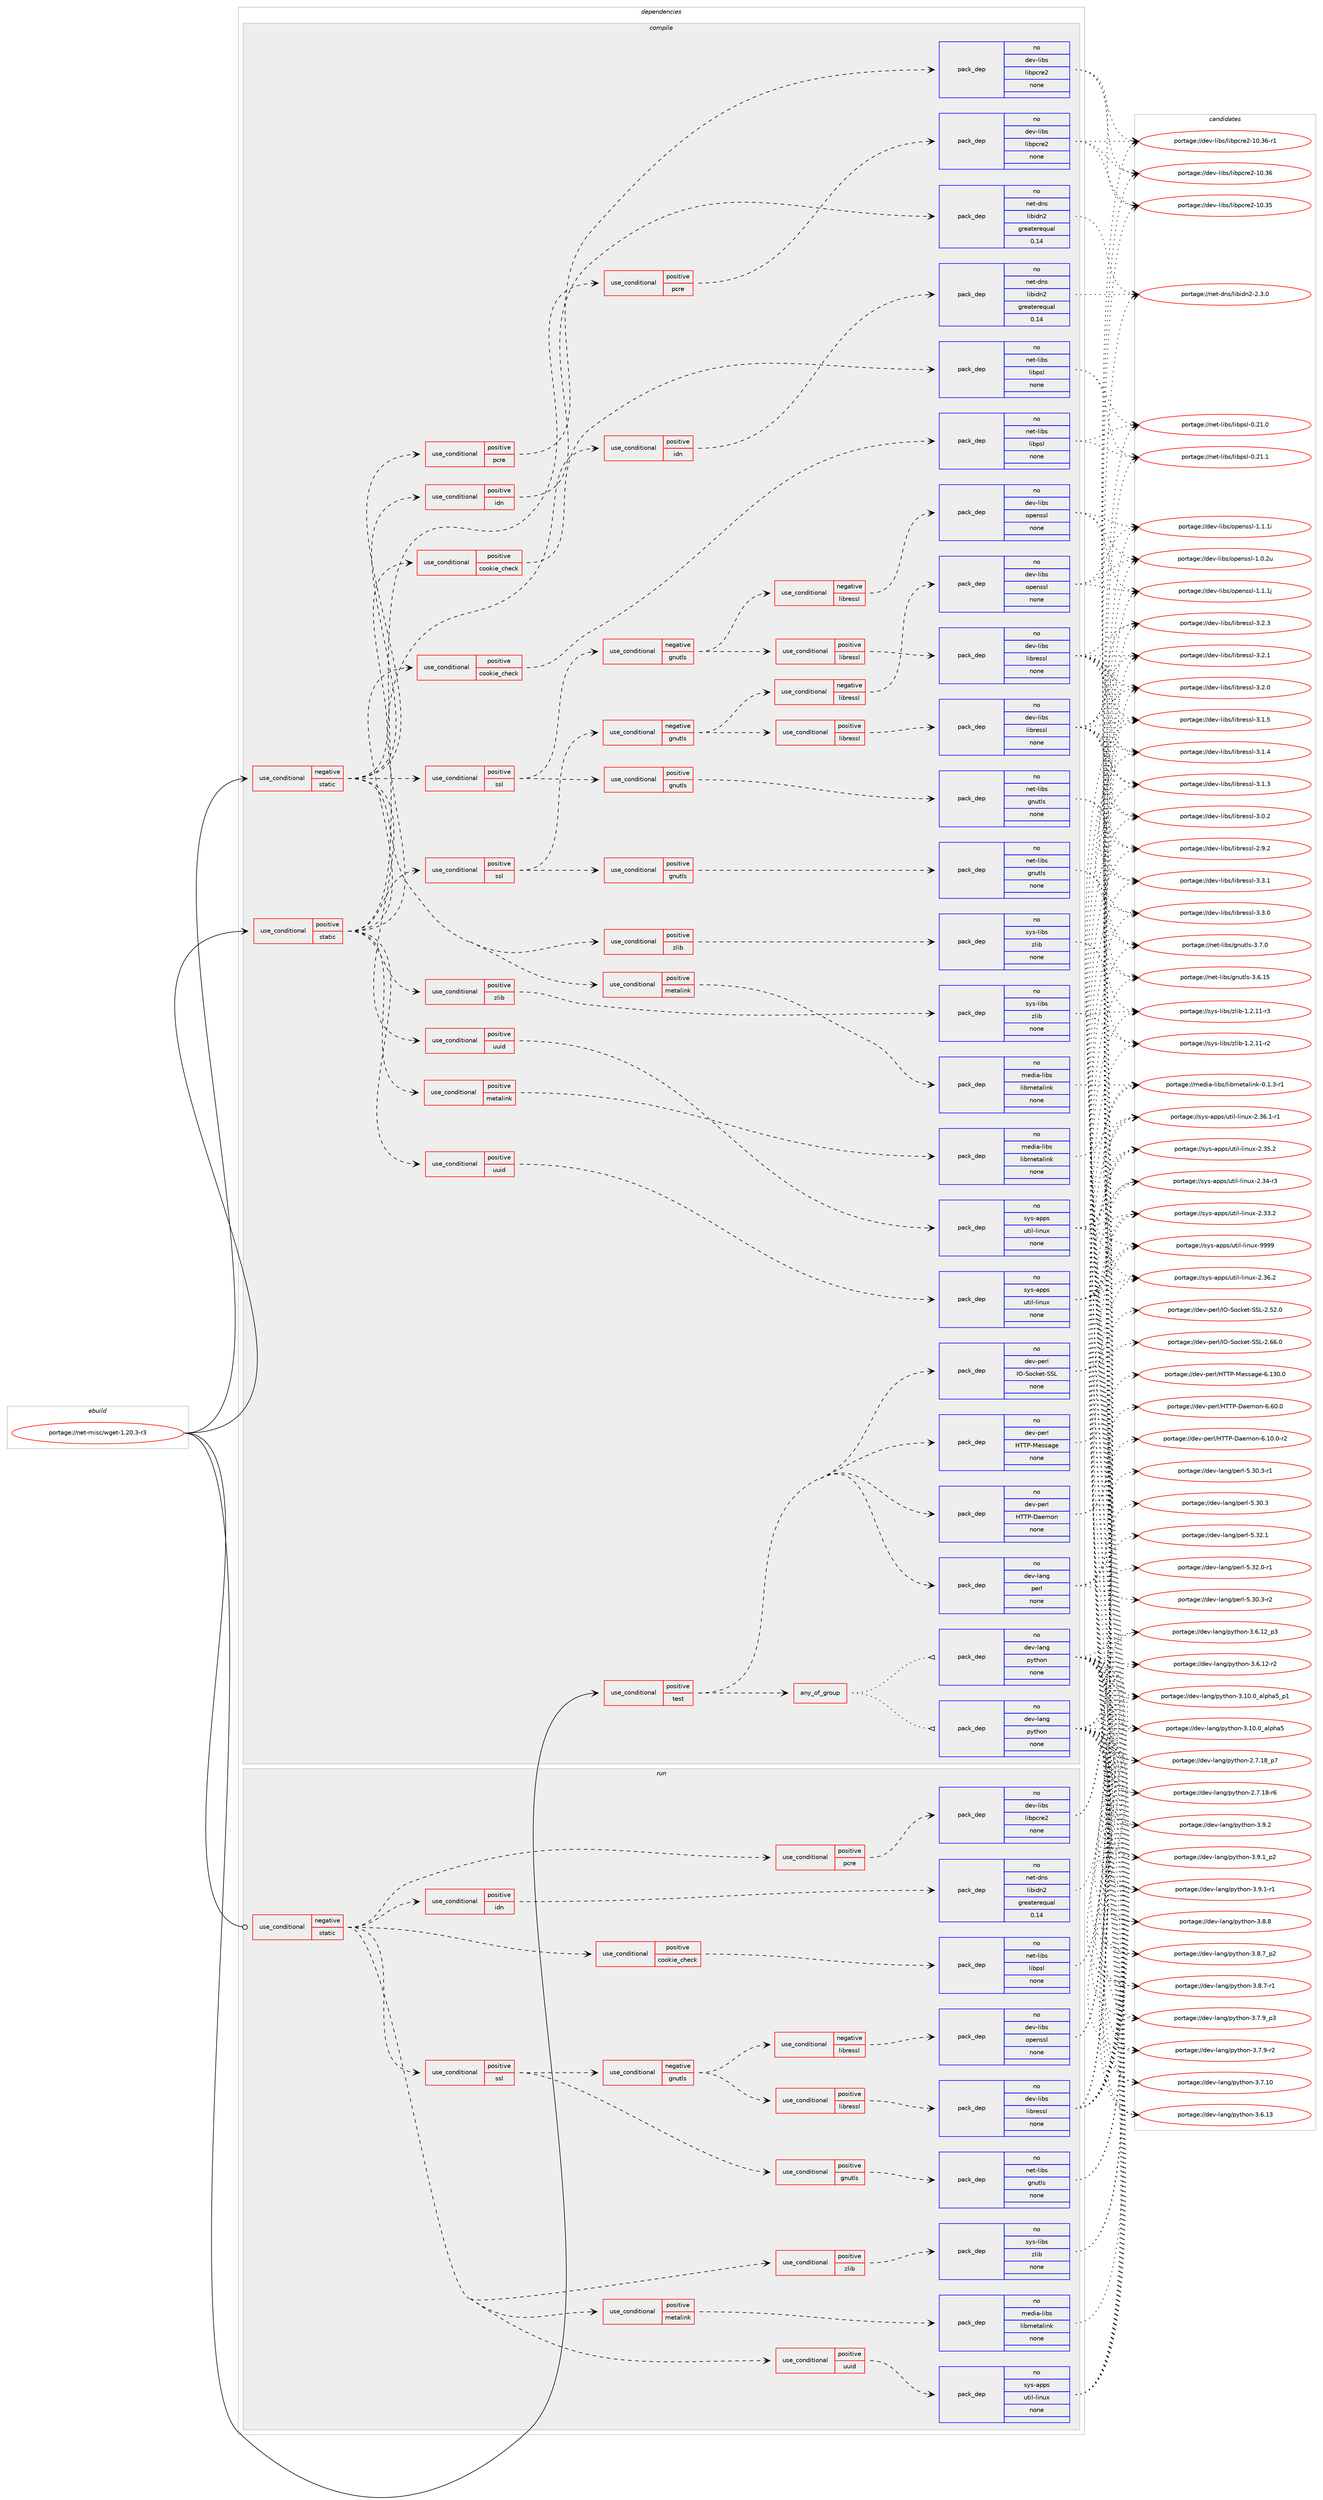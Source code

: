 digraph prolog {

# *************
# Graph options
# *************

newrank=true;
concentrate=true;
compound=true;
graph [rankdir=LR,fontname=Helvetica,fontsize=10,ranksep=1.5];#, ranksep=2.5, nodesep=0.2];
edge  [arrowhead=vee];
node  [fontname=Helvetica,fontsize=10];

# **********
# The ebuild
# **********

subgraph cluster_leftcol {
color=gray;
rank=same;
label=<<i>ebuild</i>>;
id [label="portage://net-misc/wget-1.20.3-r3", color=red, width=4, href="../net-misc/wget-1.20.3-r3.svg"];
}

# ****************
# The dependencies
# ****************

subgraph cluster_midcol {
color=gray;
label=<<i>dependencies</i>>;
subgraph cluster_compile {
fillcolor="#eeeeee";
style=filled;
label=<<i>compile</i>>;
subgraph cond3238 {
dependency11632 [label=<<TABLE BORDER="0" CELLBORDER="1" CELLSPACING="0" CELLPADDING="4"><TR><TD ROWSPAN="3" CELLPADDING="10">use_conditional</TD></TR><TR><TD>negative</TD></TR><TR><TD>static</TD></TR></TABLE>>, shape=none, color=red];
subgraph cond3239 {
dependency11633 [label=<<TABLE BORDER="0" CELLBORDER="1" CELLSPACING="0" CELLPADDING="4"><TR><TD ROWSPAN="3" CELLPADDING="10">use_conditional</TD></TR><TR><TD>positive</TD></TR><TR><TD>cookie_check</TD></TR></TABLE>>, shape=none, color=red];
subgraph pack8286 {
dependency11634 [label=<<TABLE BORDER="0" CELLBORDER="1" CELLSPACING="0" CELLPADDING="4" WIDTH="220"><TR><TD ROWSPAN="6" CELLPADDING="30">pack_dep</TD></TR><TR><TD WIDTH="110">no</TD></TR><TR><TD>net-libs</TD></TR><TR><TD>libpsl</TD></TR><TR><TD>none</TD></TR><TR><TD></TD></TR></TABLE>>, shape=none, color=blue];
}
dependency11633:e -> dependency11634:w [weight=20,style="dashed",arrowhead="vee"];
}
dependency11632:e -> dependency11633:w [weight=20,style="dashed",arrowhead="vee"];
subgraph cond3240 {
dependency11635 [label=<<TABLE BORDER="0" CELLBORDER="1" CELLSPACING="0" CELLPADDING="4"><TR><TD ROWSPAN="3" CELLPADDING="10">use_conditional</TD></TR><TR><TD>positive</TD></TR><TR><TD>idn</TD></TR></TABLE>>, shape=none, color=red];
subgraph pack8287 {
dependency11636 [label=<<TABLE BORDER="0" CELLBORDER="1" CELLSPACING="0" CELLPADDING="4" WIDTH="220"><TR><TD ROWSPAN="6" CELLPADDING="30">pack_dep</TD></TR><TR><TD WIDTH="110">no</TD></TR><TR><TD>net-dns</TD></TR><TR><TD>libidn2</TD></TR><TR><TD>greaterequal</TD></TR><TR><TD>0.14</TD></TR></TABLE>>, shape=none, color=blue];
}
dependency11635:e -> dependency11636:w [weight=20,style="dashed",arrowhead="vee"];
}
dependency11632:e -> dependency11635:w [weight=20,style="dashed",arrowhead="vee"];
subgraph cond3241 {
dependency11637 [label=<<TABLE BORDER="0" CELLBORDER="1" CELLSPACING="0" CELLPADDING="4"><TR><TD ROWSPAN="3" CELLPADDING="10">use_conditional</TD></TR><TR><TD>positive</TD></TR><TR><TD>metalink</TD></TR></TABLE>>, shape=none, color=red];
subgraph pack8288 {
dependency11638 [label=<<TABLE BORDER="0" CELLBORDER="1" CELLSPACING="0" CELLPADDING="4" WIDTH="220"><TR><TD ROWSPAN="6" CELLPADDING="30">pack_dep</TD></TR><TR><TD WIDTH="110">no</TD></TR><TR><TD>media-libs</TD></TR><TR><TD>libmetalink</TD></TR><TR><TD>none</TD></TR><TR><TD></TD></TR></TABLE>>, shape=none, color=blue];
}
dependency11637:e -> dependency11638:w [weight=20,style="dashed",arrowhead="vee"];
}
dependency11632:e -> dependency11637:w [weight=20,style="dashed",arrowhead="vee"];
subgraph cond3242 {
dependency11639 [label=<<TABLE BORDER="0" CELLBORDER="1" CELLSPACING="0" CELLPADDING="4"><TR><TD ROWSPAN="3" CELLPADDING="10">use_conditional</TD></TR><TR><TD>positive</TD></TR><TR><TD>pcre</TD></TR></TABLE>>, shape=none, color=red];
subgraph pack8289 {
dependency11640 [label=<<TABLE BORDER="0" CELLBORDER="1" CELLSPACING="0" CELLPADDING="4" WIDTH="220"><TR><TD ROWSPAN="6" CELLPADDING="30">pack_dep</TD></TR><TR><TD WIDTH="110">no</TD></TR><TR><TD>dev-libs</TD></TR><TR><TD>libpcre2</TD></TR><TR><TD>none</TD></TR><TR><TD></TD></TR></TABLE>>, shape=none, color=blue];
}
dependency11639:e -> dependency11640:w [weight=20,style="dashed",arrowhead="vee"];
}
dependency11632:e -> dependency11639:w [weight=20,style="dashed",arrowhead="vee"];
subgraph cond3243 {
dependency11641 [label=<<TABLE BORDER="0" CELLBORDER="1" CELLSPACING="0" CELLPADDING="4"><TR><TD ROWSPAN="3" CELLPADDING="10">use_conditional</TD></TR><TR><TD>positive</TD></TR><TR><TD>ssl</TD></TR></TABLE>>, shape=none, color=red];
subgraph cond3244 {
dependency11642 [label=<<TABLE BORDER="0" CELLBORDER="1" CELLSPACING="0" CELLPADDING="4"><TR><TD ROWSPAN="3" CELLPADDING="10">use_conditional</TD></TR><TR><TD>positive</TD></TR><TR><TD>gnutls</TD></TR></TABLE>>, shape=none, color=red];
subgraph pack8290 {
dependency11643 [label=<<TABLE BORDER="0" CELLBORDER="1" CELLSPACING="0" CELLPADDING="4" WIDTH="220"><TR><TD ROWSPAN="6" CELLPADDING="30">pack_dep</TD></TR><TR><TD WIDTH="110">no</TD></TR><TR><TD>net-libs</TD></TR><TR><TD>gnutls</TD></TR><TR><TD>none</TD></TR><TR><TD></TD></TR></TABLE>>, shape=none, color=blue];
}
dependency11642:e -> dependency11643:w [weight=20,style="dashed",arrowhead="vee"];
}
dependency11641:e -> dependency11642:w [weight=20,style="dashed",arrowhead="vee"];
subgraph cond3245 {
dependency11644 [label=<<TABLE BORDER="0" CELLBORDER="1" CELLSPACING="0" CELLPADDING="4"><TR><TD ROWSPAN="3" CELLPADDING="10">use_conditional</TD></TR><TR><TD>negative</TD></TR><TR><TD>gnutls</TD></TR></TABLE>>, shape=none, color=red];
subgraph cond3246 {
dependency11645 [label=<<TABLE BORDER="0" CELLBORDER="1" CELLSPACING="0" CELLPADDING="4"><TR><TD ROWSPAN="3" CELLPADDING="10">use_conditional</TD></TR><TR><TD>negative</TD></TR><TR><TD>libressl</TD></TR></TABLE>>, shape=none, color=red];
subgraph pack8291 {
dependency11646 [label=<<TABLE BORDER="0" CELLBORDER="1" CELLSPACING="0" CELLPADDING="4" WIDTH="220"><TR><TD ROWSPAN="6" CELLPADDING="30">pack_dep</TD></TR><TR><TD WIDTH="110">no</TD></TR><TR><TD>dev-libs</TD></TR><TR><TD>openssl</TD></TR><TR><TD>none</TD></TR><TR><TD></TD></TR></TABLE>>, shape=none, color=blue];
}
dependency11645:e -> dependency11646:w [weight=20,style="dashed",arrowhead="vee"];
}
dependency11644:e -> dependency11645:w [weight=20,style="dashed",arrowhead="vee"];
subgraph cond3247 {
dependency11647 [label=<<TABLE BORDER="0" CELLBORDER="1" CELLSPACING="0" CELLPADDING="4"><TR><TD ROWSPAN="3" CELLPADDING="10">use_conditional</TD></TR><TR><TD>positive</TD></TR><TR><TD>libressl</TD></TR></TABLE>>, shape=none, color=red];
subgraph pack8292 {
dependency11648 [label=<<TABLE BORDER="0" CELLBORDER="1" CELLSPACING="0" CELLPADDING="4" WIDTH="220"><TR><TD ROWSPAN="6" CELLPADDING="30">pack_dep</TD></TR><TR><TD WIDTH="110">no</TD></TR><TR><TD>dev-libs</TD></TR><TR><TD>libressl</TD></TR><TR><TD>none</TD></TR><TR><TD></TD></TR></TABLE>>, shape=none, color=blue];
}
dependency11647:e -> dependency11648:w [weight=20,style="dashed",arrowhead="vee"];
}
dependency11644:e -> dependency11647:w [weight=20,style="dashed",arrowhead="vee"];
}
dependency11641:e -> dependency11644:w [weight=20,style="dashed",arrowhead="vee"];
}
dependency11632:e -> dependency11641:w [weight=20,style="dashed",arrowhead="vee"];
subgraph cond3248 {
dependency11649 [label=<<TABLE BORDER="0" CELLBORDER="1" CELLSPACING="0" CELLPADDING="4"><TR><TD ROWSPAN="3" CELLPADDING="10">use_conditional</TD></TR><TR><TD>positive</TD></TR><TR><TD>uuid</TD></TR></TABLE>>, shape=none, color=red];
subgraph pack8293 {
dependency11650 [label=<<TABLE BORDER="0" CELLBORDER="1" CELLSPACING="0" CELLPADDING="4" WIDTH="220"><TR><TD ROWSPAN="6" CELLPADDING="30">pack_dep</TD></TR><TR><TD WIDTH="110">no</TD></TR><TR><TD>sys-apps</TD></TR><TR><TD>util-linux</TD></TR><TR><TD>none</TD></TR><TR><TD></TD></TR></TABLE>>, shape=none, color=blue];
}
dependency11649:e -> dependency11650:w [weight=20,style="dashed",arrowhead="vee"];
}
dependency11632:e -> dependency11649:w [weight=20,style="dashed",arrowhead="vee"];
subgraph cond3249 {
dependency11651 [label=<<TABLE BORDER="0" CELLBORDER="1" CELLSPACING="0" CELLPADDING="4"><TR><TD ROWSPAN="3" CELLPADDING="10">use_conditional</TD></TR><TR><TD>positive</TD></TR><TR><TD>zlib</TD></TR></TABLE>>, shape=none, color=red];
subgraph pack8294 {
dependency11652 [label=<<TABLE BORDER="0" CELLBORDER="1" CELLSPACING="0" CELLPADDING="4" WIDTH="220"><TR><TD ROWSPAN="6" CELLPADDING="30">pack_dep</TD></TR><TR><TD WIDTH="110">no</TD></TR><TR><TD>sys-libs</TD></TR><TR><TD>zlib</TD></TR><TR><TD>none</TD></TR><TR><TD></TD></TR></TABLE>>, shape=none, color=blue];
}
dependency11651:e -> dependency11652:w [weight=20,style="dashed",arrowhead="vee"];
}
dependency11632:e -> dependency11651:w [weight=20,style="dashed",arrowhead="vee"];
}
id:e -> dependency11632:w [weight=20,style="solid",arrowhead="vee"];
subgraph cond3250 {
dependency11653 [label=<<TABLE BORDER="0" CELLBORDER="1" CELLSPACING="0" CELLPADDING="4"><TR><TD ROWSPAN="3" CELLPADDING="10">use_conditional</TD></TR><TR><TD>positive</TD></TR><TR><TD>static</TD></TR></TABLE>>, shape=none, color=red];
subgraph cond3251 {
dependency11654 [label=<<TABLE BORDER="0" CELLBORDER="1" CELLSPACING="0" CELLPADDING="4"><TR><TD ROWSPAN="3" CELLPADDING="10">use_conditional</TD></TR><TR><TD>positive</TD></TR><TR><TD>cookie_check</TD></TR></TABLE>>, shape=none, color=red];
subgraph pack8295 {
dependency11655 [label=<<TABLE BORDER="0" CELLBORDER="1" CELLSPACING="0" CELLPADDING="4" WIDTH="220"><TR><TD ROWSPAN="6" CELLPADDING="30">pack_dep</TD></TR><TR><TD WIDTH="110">no</TD></TR><TR><TD>net-libs</TD></TR><TR><TD>libpsl</TD></TR><TR><TD>none</TD></TR><TR><TD></TD></TR></TABLE>>, shape=none, color=blue];
}
dependency11654:e -> dependency11655:w [weight=20,style="dashed",arrowhead="vee"];
}
dependency11653:e -> dependency11654:w [weight=20,style="dashed",arrowhead="vee"];
subgraph cond3252 {
dependency11656 [label=<<TABLE BORDER="0" CELLBORDER="1" CELLSPACING="0" CELLPADDING="4"><TR><TD ROWSPAN="3" CELLPADDING="10">use_conditional</TD></TR><TR><TD>positive</TD></TR><TR><TD>idn</TD></TR></TABLE>>, shape=none, color=red];
subgraph pack8296 {
dependency11657 [label=<<TABLE BORDER="0" CELLBORDER="1" CELLSPACING="0" CELLPADDING="4" WIDTH="220"><TR><TD ROWSPAN="6" CELLPADDING="30">pack_dep</TD></TR><TR><TD WIDTH="110">no</TD></TR><TR><TD>net-dns</TD></TR><TR><TD>libidn2</TD></TR><TR><TD>greaterequal</TD></TR><TR><TD>0.14</TD></TR></TABLE>>, shape=none, color=blue];
}
dependency11656:e -> dependency11657:w [weight=20,style="dashed",arrowhead="vee"];
}
dependency11653:e -> dependency11656:w [weight=20,style="dashed",arrowhead="vee"];
subgraph cond3253 {
dependency11658 [label=<<TABLE BORDER="0" CELLBORDER="1" CELLSPACING="0" CELLPADDING="4"><TR><TD ROWSPAN="3" CELLPADDING="10">use_conditional</TD></TR><TR><TD>positive</TD></TR><TR><TD>metalink</TD></TR></TABLE>>, shape=none, color=red];
subgraph pack8297 {
dependency11659 [label=<<TABLE BORDER="0" CELLBORDER="1" CELLSPACING="0" CELLPADDING="4" WIDTH="220"><TR><TD ROWSPAN="6" CELLPADDING="30">pack_dep</TD></TR><TR><TD WIDTH="110">no</TD></TR><TR><TD>media-libs</TD></TR><TR><TD>libmetalink</TD></TR><TR><TD>none</TD></TR><TR><TD></TD></TR></TABLE>>, shape=none, color=blue];
}
dependency11658:e -> dependency11659:w [weight=20,style="dashed",arrowhead="vee"];
}
dependency11653:e -> dependency11658:w [weight=20,style="dashed",arrowhead="vee"];
subgraph cond3254 {
dependency11660 [label=<<TABLE BORDER="0" CELLBORDER="1" CELLSPACING="0" CELLPADDING="4"><TR><TD ROWSPAN="3" CELLPADDING="10">use_conditional</TD></TR><TR><TD>positive</TD></TR><TR><TD>pcre</TD></TR></TABLE>>, shape=none, color=red];
subgraph pack8298 {
dependency11661 [label=<<TABLE BORDER="0" CELLBORDER="1" CELLSPACING="0" CELLPADDING="4" WIDTH="220"><TR><TD ROWSPAN="6" CELLPADDING="30">pack_dep</TD></TR><TR><TD WIDTH="110">no</TD></TR><TR><TD>dev-libs</TD></TR><TR><TD>libpcre2</TD></TR><TR><TD>none</TD></TR><TR><TD></TD></TR></TABLE>>, shape=none, color=blue];
}
dependency11660:e -> dependency11661:w [weight=20,style="dashed",arrowhead="vee"];
}
dependency11653:e -> dependency11660:w [weight=20,style="dashed",arrowhead="vee"];
subgraph cond3255 {
dependency11662 [label=<<TABLE BORDER="0" CELLBORDER="1" CELLSPACING="0" CELLPADDING="4"><TR><TD ROWSPAN="3" CELLPADDING="10">use_conditional</TD></TR><TR><TD>positive</TD></TR><TR><TD>ssl</TD></TR></TABLE>>, shape=none, color=red];
subgraph cond3256 {
dependency11663 [label=<<TABLE BORDER="0" CELLBORDER="1" CELLSPACING="0" CELLPADDING="4"><TR><TD ROWSPAN="3" CELLPADDING="10">use_conditional</TD></TR><TR><TD>positive</TD></TR><TR><TD>gnutls</TD></TR></TABLE>>, shape=none, color=red];
subgraph pack8299 {
dependency11664 [label=<<TABLE BORDER="0" CELLBORDER="1" CELLSPACING="0" CELLPADDING="4" WIDTH="220"><TR><TD ROWSPAN="6" CELLPADDING="30">pack_dep</TD></TR><TR><TD WIDTH="110">no</TD></TR><TR><TD>net-libs</TD></TR><TR><TD>gnutls</TD></TR><TR><TD>none</TD></TR><TR><TD></TD></TR></TABLE>>, shape=none, color=blue];
}
dependency11663:e -> dependency11664:w [weight=20,style="dashed",arrowhead="vee"];
}
dependency11662:e -> dependency11663:w [weight=20,style="dashed",arrowhead="vee"];
subgraph cond3257 {
dependency11665 [label=<<TABLE BORDER="0" CELLBORDER="1" CELLSPACING="0" CELLPADDING="4"><TR><TD ROWSPAN="3" CELLPADDING="10">use_conditional</TD></TR><TR><TD>negative</TD></TR><TR><TD>gnutls</TD></TR></TABLE>>, shape=none, color=red];
subgraph cond3258 {
dependency11666 [label=<<TABLE BORDER="0" CELLBORDER="1" CELLSPACING="0" CELLPADDING="4"><TR><TD ROWSPAN="3" CELLPADDING="10">use_conditional</TD></TR><TR><TD>negative</TD></TR><TR><TD>libressl</TD></TR></TABLE>>, shape=none, color=red];
subgraph pack8300 {
dependency11667 [label=<<TABLE BORDER="0" CELLBORDER="1" CELLSPACING="0" CELLPADDING="4" WIDTH="220"><TR><TD ROWSPAN="6" CELLPADDING="30">pack_dep</TD></TR><TR><TD WIDTH="110">no</TD></TR><TR><TD>dev-libs</TD></TR><TR><TD>openssl</TD></TR><TR><TD>none</TD></TR><TR><TD></TD></TR></TABLE>>, shape=none, color=blue];
}
dependency11666:e -> dependency11667:w [weight=20,style="dashed",arrowhead="vee"];
}
dependency11665:e -> dependency11666:w [weight=20,style="dashed",arrowhead="vee"];
subgraph cond3259 {
dependency11668 [label=<<TABLE BORDER="0" CELLBORDER="1" CELLSPACING="0" CELLPADDING="4"><TR><TD ROWSPAN="3" CELLPADDING="10">use_conditional</TD></TR><TR><TD>positive</TD></TR><TR><TD>libressl</TD></TR></TABLE>>, shape=none, color=red];
subgraph pack8301 {
dependency11669 [label=<<TABLE BORDER="0" CELLBORDER="1" CELLSPACING="0" CELLPADDING="4" WIDTH="220"><TR><TD ROWSPAN="6" CELLPADDING="30">pack_dep</TD></TR><TR><TD WIDTH="110">no</TD></TR><TR><TD>dev-libs</TD></TR><TR><TD>libressl</TD></TR><TR><TD>none</TD></TR><TR><TD></TD></TR></TABLE>>, shape=none, color=blue];
}
dependency11668:e -> dependency11669:w [weight=20,style="dashed",arrowhead="vee"];
}
dependency11665:e -> dependency11668:w [weight=20,style="dashed",arrowhead="vee"];
}
dependency11662:e -> dependency11665:w [weight=20,style="dashed",arrowhead="vee"];
}
dependency11653:e -> dependency11662:w [weight=20,style="dashed",arrowhead="vee"];
subgraph cond3260 {
dependency11670 [label=<<TABLE BORDER="0" CELLBORDER="1" CELLSPACING="0" CELLPADDING="4"><TR><TD ROWSPAN="3" CELLPADDING="10">use_conditional</TD></TR><TR><TD>positive</TD></TR><TR><TD>uuid</TD></TR></TABLE>>, shape=none, color=red];
subgraph pack8302 {
dependency11671 [label=<<TABLE BORDER="0" CELLBORDER="1" CELLSPACING="0" CELLPADDING="4" WIDTH="220"><TR><TD ROWSPAN="6" CELLPADDING="30">pack_dep</TD></TR><TR><TD WIDTH="110">no</TD></TR><TR><TD>sys-apps</TD></TR><TR><TD>util-linux</TD></TR><TR><TD>none</TD></TR><TR><TD></TD></TR></TABLE>>, shape=none, color=blue];
}
dependency11670:e -> dependency11671:w [weight=20,style="dashed",arrowhead="vee"];
}
dependency11653:e -> dependency11670:w [weight=20,style="dashed",arrowhead="vee"];
subgraph cond3261 {
dependency11672 [label=<<TABLE BORDER="0" CELLBORDER="1" CELLSPACING="0" CELLPADDING="4"><TR><TD ROWSPAN="3" CELLPADDING="10">use_conditional</TD></TR><TR><TD>positive</TD></TR><TR><TD>zlib</TD></TR></TABLE>>, shape=none, color=red];
subgraph pack8303 {
dependency11673 [label=<<TABLE BORDER="0" CELLBORDER="1" CELLSPACING="0" CELLPADDING="4" WIDTH="220"><TR><TD ROWSPAN="6" CELLPADDING="30">pack_dep</TD></TR><TR><TD WIDTH="110">no</TD></TR><TR><TD>sys-libs</TD></TR><TR><TD>zlib</TD></TR><TR><TD>none</TD></TR><TR><TD></TD></TR></TABLE>>, shape=none, color=blue];
}
dependency11672:e -> dependency11673:w [weight=20,style="dashed",arrowhead="vee"];
}
dependency11653:e -> dependency11672:w [weight=20,style="dashed",arrowhead="vee"];
}
id:e -> dependency11653:w [weight=20,style="solid",arrowhead="vee"];
subgraph cond3262 {
dependency11674 [label=<<TABLE BORDER="0" CELLBORDER="1" CELLSPACING="0" CELLPADDING="4"><TR><TD ROWSPAN="3" CELLPADDING="10">use_conditional</TD></TR><TR><TD>positive</TD></TR><TR><TD>test</TD></TR></TABLE>>, shape=none, color=red];
subgraph any99 {
dependency11675 [label=<<TABLE BORDER="0" CELLBORDER="1" CELLSPACING="0" CELLPADDING="4"><TR><TD CELLPADDING="10">any_of_group</TD></TR></TABLE>>, shape=none, color=red];subgraph pack8304 {
dependency11676 [label=<<TABLE BORDER="0" CELLBORDER="1" CELLSPACING="0" CELLPADDING="4" WIDTH="220"><TR><TD ROWSPAN="6" CELLPADDING="30">pack_dep</TD></TR><TR><TD WIDTH="110">no</TD></TR><TR><TD>dev-lang</TD></TR><TR><TD>python</TD></TR><TR><TD>none</TD></TR><TR><TD></TD></TR></TABLE>>, shape=none, color=blue];
}
dependency11675:e -> dependency11676:w [weight=20,style="dotted",arrowhead="oinv"];
subgraph pack8305 {
dependency11677 [label=<<TABLE BORDER="0" CELLBORDER="1" CELLSPACING="0" CELLPADDING="4" WIDTH="220"><TR><TD ROWSPAN="6" CELLPADDING="30">pack_dep</TD></TR><TR><TD WIDTH="110">no</TD></TR><TR><TD>dev-lang</TD></TR><TR><TD>python</TD></TR><TR><TD>none</TD></TR><TR><TD></TD></TR></TABLE>>, shape=none, color=blue];
}
dependency11675:e -> dependency11677:w [weight=20,style="dotted",arrowhead="oinv"];
}
dependency11674:e -> dependency11675:w [weight=20,style="dashed",arrowhead="vee"];
subgraph pack8306 {
dependency11678 [label=<<TABLE BORDER="0" CELLBORDER="1" CELLSPACING="0" CELLPADDING="4" WIDTH="220"><TR><TD ROWSPAN="6" CELLPADDING="30">pack_dep</TD></TR><TR><TD WIDTH="110">no</TD></TR><TR><TD>dev-lang</TD></TR><TR><TD>perl</TD></TR><TR><TD>none</TD></TR><TR><TD></TD></TR></TABLE>>, shape=none, color=blue];
}
dependency11674:e -> dependency11678:w [weight=20,style="dashed",arrowhead="vee"];
subgraph pack8307 {
dependency11679 [label=<<TABLE BORDER="0" CELLBORDER="1" CELLSPACING="0" CELLPADDING="4" WIDTH="220"><TR><TD ROWSPAN="6" CELLPADDING="30">pack_dep</TD></TR><TR><TD WIDTH="110">no</TD></TR><TR><TD>dev-perl</TD></TR><TR><TD>HTTP-Daemon</TD></TR><TR><TD>none</TD></TR><TR><TD></TD></TR></TABLE>>, shape=none, color=blue];
}
dependency11674:e -> dependency11679:w [weight=20,style="dashed",arrowhead="vee"];
subgraph pack8308 {
dependency11680 [label=<<TABLE BORDER="0" CELLBORDER="1" CELLSPACING="0" CELLPADDING="4" WIDTH="220"><TR><TD ROWSPAN="6" CELLPADDING="30">pack_dep</TD></TR><TR><TD WIDTH="110">no</TD></TR><TR><TD>dev-perl</TD></TR><TR><TD>HTTP-Message</TD></TR><TR><TD>none</TD></TR><TR><TD></TD></TR></TABLE>>, shape=none, color=blue];
}
dependency11674:e -> dependency11680:w [weight=20,style="dashed",arrowhead="vee"];
subgraph pack8309 {
dependency11681 [label=<<TABLE BORDER="0" CELLBORDER="1" CELLSPACING="0" CELLPADDING="4" WIDTH="220"><TR><TD ROWSPAN="6" CELLPADDING="30">pack_dep</TD></TR><TR><TD WIDTH="110">no</TD></TR><TR><TD>dev-perl</TD></TR><TR><TD>IO-Socket-SSL</TD></TR><TR><TD>none</TD></TR><TR><TD></TD></TR></TABLE>>, shape=none, color=blue];
}
dependency11674:e -> dependency11681:w [weight=20,style="dashed",arrowhead="vee"];
}
id:e -> dependency11674:w [weight=20,style="solid",arrowhead="vee"];
}
subgraph cluster_compileandrun {
fillcolor="#eeeeee";
style=filled;
label=<<i>compile and run</i>>;
}
subgraph cluster_run {
fillcolor="#eeeeee";
style=filled;
label=<<i>run</i>>;
subgraph cond3263 {
dependency11682 [label=<<TABLE BORDER="0" CELLBORDER="1" CELLSPACING="0" CELLPADDING="4"><TR><TD ROWSPAN="3" CELLPADDING="10">use_conditional</TD></TR><TR><TD>negative</TD></TR><TR><TD>static</TD></TR></TABLE>>, shape=none, color=red];
subgraph cond3264 {
dependency11683 [label=<<TABLE BORDER="0" CELLBORDER="1" CELLSPACING="0" CELLPADDING="4"><TR><TD ROWSPAN="3" CELLPADDING="10">use_conditional</TD></TR><TR><TD>positive</TD></TR><TR><TD>cookie_check</TD></TR></TABLE>>, shape=none, color=red];
subgraph pack8310 {
dependency11684 [label=<<TABLE BORDER="0" CELLBORDER="1" CELLSPACING="0" CELLPADDING="4" WIDTH="220"><TR><TD ROWSPAN="6" CELLPADDING="30">pack_dep</TD></TR><TR><TD WIDTH="110">no</TD></TR><TR><TD>net-libs</TD></TR><TR><TD>libpsl</TD></TR><TR><TD>none</TD></TR><TR><TD></TD></TR></TABLE>>, shape=none, color=blue];
}
dependency11683:e -> dependency11684:w [weight=20,style="dashed",arrowhead="vee"];
}
dependency11682:e -> dependency11683:w [weight=20,style="dashed",arrowhead="vee"];
subgraph cond3265 {
dependency11685 [label=<<TABLE BORDER="0" CELLBORDER="1" CELLSPACING="0" CELLPADDING="4"><TR><TD ROWSPAN="3" CELLPADDING="10">use_conditional</TD></TR><TR><TD>positive</TD></TR><TR><TD>idn</TD></TR></TABLE>>, shape=none, color=red];
subgraph pack8311 {
dependency11686 [label=<<TABLE BORDER="0" CELLBORDER="1" CELLSPACING="0" CELLPADDING="4" WIDTH="220"><TR><TD ROWSPAN="6" CELLPADDING="30">pack_dep</TD></TR><TR><TD WIDTH="110">no</TD></TR><TR><TD>net-dns</TD></TR><TR><TD>libidn2</TD></TR><TR><TD>greaterequal</TD></TR><TR><TD>0.14</TD></TR></TABLE>>, shape=none, color=blue];
}
dependency11685:e -> dependency11686:w [weight=20,style="dashed",arrowhead="vee"];
}
dependency11682:e -> dependency11685:w [weight=20,style="dashed",arrowhead="vee"];
subgraph cond3266 {
dependency11687 [label=<<TABLE BORDER="0" CELLBORDER="1" CELLSPACING="0" CELLPADDING="4"><TR><TD ROWSPAN="3" CELLPADDING="10">use_conditional</TD></TR><TR><TD>positive</TD></TR><TR><TD>metalink</TD></TR></TABLE>>, shape=none, color=red];
subgraph pack8312 {
dependency11688 [label=<<TABLE BORDER="0" CELLBORDER="1" CELLSPACING="0" CELLPADDING="4" WIDTH="220"><TR><TD ROWSPAN="6" CELLPADDING="30">pack_dep</TD></TR><TR><TD WIDTH="110">no</TD></TR><TR><TD>media-libs</TD></TR><TR><TD>libmetalink</TD></TR><TR><TD>none</TD></TR><TR><TD></TD></TR></TABLE>>, shape=none, color=blue];
}
dependency11687:e -> dependency11688:w [weight=20,style="dashed",arrowhead="vee"];
}
dependency11682:e -> dependency11687:w [weight=20,style="dashed",arrowhead="vee"];
subgraph cond3267 {
dependency11689 [label=<<TABLE BORDER="0" CELLBORDER="1" CELLSPACING="0" CELLPADDING="4"><TR><TD ROWSPAN="3" CELLPADDING="10">use_conditional</TD></TR><TR><TD>positive</TD></TR><TR><TD>pcre</TD></TR></TABLE>>, shape=none, color=red];
subgraph pack8313 {
dependency11690 [label=<<TABLE BORDER="0" CELLBORDER="1" CELLSPACING="0" CELLPADDING="4" WIDTH="220"><TR><TD ROWSPAN="6" CELLPADDING="30">pack_dep</TD></TR><TR><TD WIDTH="110">no</TD></TR><TR><TD>dev-libs</TD></TR><TR><TD>libpcre2</TD></TR><TR><TD>none</TD></TR><TR><TD></TD></TR></TABLE>>, shape=none, color=blue];
}
dependency11689:e -> dependency11690:w [weight=20,style="dashed",arrowhead="vee"];
}
dependency11682:e -> dependency11689:w [weight=20,style="dashed",arrowhead="vee"];
subgraph cond3268 {
dependency11691 [label=<<TABLE BORDER="0" CELLBORDER="1" CELLSPACING="0" CELLPADDING="4"><TR><TD ROWSPAN="3" CELLPADDING="10">use_conditional</TD></TR><TR><TD>positive</TD></TR><TR><TD>ssl</TD></TR></TABLE>>, shape=none, color=red];
subgraph cond3269 {
dependency11692 [label=<<TABLE BORDER="0" CELLBORDER="1" CELLSPACING="0" CELLPADDING="4"><TR><TD ROWSPAN="3" CELLPADDING="10">use_conditional</TD></TR><TR><TD>positive</TD></TR><TR><TD>gnutls</TD></TR></TABLE>>, shape=none, color=red];
subgraph pack8314 {
dependency11693 [label=<<TABLE BORDER="0" CELLBORDER="1" CELLSPACING="0" CELLPADDING="4" WIDTH="220"><TR><TD ROWSPAN="6" CELLPADDING="30">pack_dep</TD></TR><TR><TD WIDTH="110">no</TD></TR><TR><TD>net-libs</TD></TR><TR><TD>gnutls</TD></TR><TR><TD>none</TD></TR><TR><TD></TD></TR></TABLE>>, shape=none, color=blue];
}
dependency11692:e -> dependency11693:w [weight=20,style="dashed",arrowhead="vee"];
}
dependency11691:e -> dependency11692:w [weight=20,style="dashed",arrowhead="vee"];
subgraph cond3270 {
dependency11694 [label=<<TABLE BORDER="0" CELLBORDER="1" CELLSPACING="0" CELLPADDING="4"><TR><TD ROWSPAN="3" CELLPADDING="10">use_conditional</TD></TR><TR><TD>negative</TD></TR><TR><TD>gnutls</TD></TR></TABLE>>, shape=none, color=red];
subgraph cond3271 {
dependency11695 [label=<<TABLE BORDER="0" CELLBORDER="1" CELLSPACING="0" CELLPADDING="4"><TR><TD ROWSPAN="3" CELLPADDING="10">use_conditional</TD></TR><TR><TD>negative</TD></TR><TR><TD>libressl</TD></TR></TABLE>>, shape=none, color=red];
subgraph pack8315 {
dependency11696 [label=<<TABLE BORDER="0" CELLBORDER="1" CELLSPACING="0" CELLPADDING="4" WIDTH="220"><TR><TD ROWSPAN="6" CELLPADDING="30">pack_dep</TD></TR><TR><TD WIDTH="110">no</TD></TR><TR><TD>dev-libs</TD></TR><TR><TD>openssl</TD></TR><TR><TD>none</TD></TR><TR><TD></TD></TR></TABLE>>, shape=none, color=blue];
}
dependency11695:e -> dependency11696:w [weight=20,style="dashed",arrowhead="vee"];
}
dependency11694:e -> dependency11695:w [weight=20,style="dashed",arrowhead="vee"];
subgraph cond3272 {
dependency11697 [label=<<TABLE BORDER="0" CELLBORDER="1" CELLSPACING="0" CELLPADDING="4"><TR><TD ROWSPAN="3" CELLPADDING="10">use_conditional</TD></TR><TR><TD>positive</TD></TR><TR><TD>libressl</TD></TR></TABLE>>, shape=none, color=red];
subgraph pack8316 {
dependency11698 [label=<<TABLE BORDER="0" CELLBORDER="1" CELLSPACING="0" CELLPADDING="4" WIDTH="220"><TR><TD ROWSPAN="6" CELLPADDING="30">pack_dep</TD></TR><TR><TD WIDTH="110">no</TD></TR><TR><TD>dev-libs</TD></TR><TR><TD>libressl</TD></TR><TR><TD>none</TD></TR><TR><TD></TD></TR></TABLE>>, shape=none, color=blue];
}
dependency11697:e -> dependency11698:w [weight=20,style="dashed",arrowhead="vee"];
}
dependency11694:e -> dependency11697:w [weight=20,style="dashed",arrowhead="vee"];
}
dependency11691:e -> dependency11694:w [weight=20,style="dashed",arrowhead="vee"];
}
dependency11682:e -> dependency11691:w [weight=20,style="dashed",arrowhead="vee"];
subgraph cond3273 {
dependency11699 [label=<<TABLE BORDER="0" CELLBORDER="1" CELLSPACING="0" CELLPADDING="4"><TR><TD ROWSPAN="3" CELLPADDING="10">use_conditional</TD></TR><TR><TD>positive</TD></TR><TR><TD>uuid</TD></TR></TABLE>>, shape=none, color=red];
subgraph pack8317 {
dependency11700 [label=<<TABLE BORDER="0" CELLBORDER="1" CELLSPACING="0" CELLPADDING="4" WIDTH="220"><TR><TD ROWSPAN="6" CELLPADDING="30">pack_dep</TD></TR><TR><TD WIDTH="110">no</TD></TR><TR><TD>sys-apps</TD></TR><TR><TD>util-linux</TD></TR><TR><TD>none</TD></TR><TR><TD></TD></TR></TABLE>>, shape=none, color=blue];
}
dependency11699:e -> dependency11700:w [weight=20,style="dashed",arrowhead="vee"];
}
dependency11682:e -> dependency11699:w [weight=20,style="dashed",arrowhead="vee"];
subgraph cond3274 {
dependency11701 [label=<<TABLE BORDER="0" CELLBORDER="1" CELLSPACING="0" CELLPADDING="4"><TR><TD ROWSPAN="3" CELLPADDING="10">use_conditional</TD></TR><TR><TD>positive</TD></TR><TR><TD>zlib</TD></TR></TABLE>>, shape=none, color=red];
subgraph pack8318 {
dependency11702 [label=<<TABLE BORDER="0" CELLBORDER="1" CELLSPACING="0" CELLPADDING="4" WIDTH="220"><TR><TD ROWSPAN="6" CELLPADDING="30">pack_dep</TD></TR><TR><TD WIDTH="110">no</TD></TR><TR><TD>sys-libs</TD></TR><TR><TD>zlib</TD></TR><TR><TD>none</TD></TR><TR><TD></TD></TR></TABLE>>, shape=none, color=blue];
}
dependency11701:e -> dependency11702:w [weight=20,style="dashed",arrowhead="vee"];
}
dependency11682:e -> dependency11701:w [weight=20,style="dashed",arrowhead="vee"];
}
id:e -> dependency11682:w [weight=20,style="solid",arrowhead="odot"];
}
}

# **************
# The candidates
# **************

subgraph cluster_choices {
rank=same;
color=gray;
label=<<i>candidates</i>>;

subgraph choice8286 {
color=black;
nodesep=1;
choice1101011164510810598115471081059811211510845484650494649 [label="portage://net-libs/libpsl-0.21.1", color=red, width=4,href="../net-libs/libpsl-0.21.1.svg"];
choice1101011164510810598115471081059811211510845484650494648 [label="portage://net-libs/libpsl-0.21.0", color=red, width=4,href="../net-libs/libpsl-0.21.0.svg"];
dependency11634:e -> choice1101011164510810598115471081059811211510845484650494649:w [style=dotted,weight="100"];
dependency11634:e -> choice1101011164510810598115471081059811211510845484650494648:w [style=dotted,weight="100"];
}
subgraph choice8287 {
color=black;
nodesep=1;
choice11010111645100110115471081059810510011050455046514648 [label="portage://net-dns/libidn2-2.3.0", color=red, width=4,href="../net-dns/libidn2-2.3.0.svg"];
dependency11636:e -> choice11010111645100110115471081059810510011050455046514648:w [style=dotted,weight="100"];
}
subgraph choice8288 {
color=black;
nodesep=1;
choice1091011001059745108105981154710810598109101116971081051101074548464946514511449 [label="portage://media-libs/libmetalink-0.1.3-r1", color=red, width=4,href="../media-libs/libmetalink-0.1.3-r1.svg"];
dependency11638:e -> choice1091011001059745108105981154710810598109101116971081051101074548464946514511449:w [style=dotted,weight="100"];
}
subgraph choice8289 {
color=black;
nodesep=1;
choice1001011184510810598115471081059811299114101504549484651544511449 [label="portage://dev-libs/libpcre2-10.36-r1", color=red, width=4,href="../dev-libs/libpcre2-10.36-r1.svg"];
choice100101118451081059811547108105981129911410150454948465154 [label="portage://dev-libs/libpcre2-10.36", color=red, width=4,href="../dev-libs/libpcre2-10.36.svg"];
choice100101118451081059811547108105981129911410150454948465153 [label="portage://dev-libs/libpcre2-10.35", color=red, width=4,href="../dev-libs/libpcre2-10.35.svg"];
dependency11640:e -> choice1001011184510810598115471081059811299114101504549484651544511449:w [style=dotted,weight="100"];
dependency11640:e -> choice100101118451081059811547108105981129911410150454948465154:w [style=dotted,weight="100"];
dependency11640:e -> choice100101118451081059811547108105981129911410150454948465153:w [style=dotted,weight="100"];
}
subgraph choice8290 {
color=black;
nodesep=1;
choice110101116451081059811547103110117116108115455146554648 [label="portage://net-libs/gnutls-3.7.0", color=red, width=4,href="../net-libs/gnutls-3.7.0.svg"];
choice11010111645108105981154710311011711610811545514654464953 [label="portage://net-libs/gnutls-3.6.15", color=red, width=4,href="../net-libs/gnutls-3.6.15.svg"];
dependency11643:e -> choice110101116451081059811547103110117116108115455146554648:w [style=dotted,weight="100"];
dependency11643:e -> choice11010111645108105981154710311011711610811545514654464953:w [style=dotted,weight="100"];
}
subgraph choice8291 {
color=black;
nodesep=1;
choice100101118451081059811547111112101110115115108454946494649106 [label="portage://dev-libs/openssl-1.1.1j", color=red, width=4,href="../dev-libs/openssl-1.1.1j.svg"];
choice100101118451081059811547111112101110115115108454946494649105 [label="portage://dev-libs/openssl-1.1.1i", color=red, width=4,href="../dev-libs/openssl-1.1.1i.svg"];
choice100101118451081059811547111112101110115115108454946484650117 [label="portage://dev-libs/openssl-1.0.2u", color=red, width=4,href="../dev-libs/openssl-1.0.2u.svg"];
dependency11646:e -> choice100101118451081059811547111112101110115115108454946494649106:w [style=dotted,weight="100"];
dependency11646:e -> choice100101118451081059811547111112101110115115108454946494649105:w [style=dotted,weight="100"];
dependency11646:e -> choice100101118451081059811547111112101110115115108454946484650117:w [style=dotted,weight="100"];
}
subgraph choice8292 {
color=black;
nodesep=1;
choice10010111845108105981154710810598114101115115108455146514649 [label="portage://dev-libs/libressl-3.3.1", color=red, width=4,href="../dev-libs/libressl-3.3.1.svg"];
choice10010111845108105981154710810598114101115115108455146514648 [label="portage://dev-libs/libressl-3.3.0", color=red, width=4,href="../dev-libs/libressl-3.3.0.svg"];
choice10010111845108105981154710810598114101115115108455146504651 [label="portage://dev-libs/libressl-3.2.3", color=red, width=4,href="../dev-libs/libressl-3.2.3.svg"];
choice10010111845108105981154710810598114101115115108455146504649 [label="portage://dev-libs/libressl-3.2.1", color=red, width=4,href="../dev-libs/libressl-3.2.1.svg"];
choice10010111845108105981154710810598114101115115108455146504648 [label="portage://dev-libs/libressl-3.2.0", color=red, width=4,href="../dev-libs/libressl-3.2.0.svg"];
choice10010111845108105981154710810598114101115115108455146494653 [label="portage://dev-libs/libressl-3.1.5", color=red, width=4,href="../dev-libs/libressl-3.1.5.svg"];
choice10010111845108105981154710810598114101115115108455146494652 [label="portage://dev-libs/libressl-3.1.4", color=red, width=4,href="../dev-libs/libressl-3.1.4.svg"];
choice10010111845108105981154710810598114101115115108455146494651 [label="portage://dev-libs/libressl-3.1.3", color=red, width=4,href="../dev-libs/libressl-3.1.3.svg"];
choice10010111845108105981154710810598114101115115108455146484650 [label="portage://dev-libs/libressl-3.0.2", color=red, width=4,href="../dev-libs/libressl-3.0.2.svg"];
choice10010111845108105981154710810598114101115115108455046574650 [label="portage://dev-libs/libressl-2.9.2", color=red, width=4,href="../dev-libs/libressl-2.9.2.svg"];
dependency11648:e -> choice10010111845108105981154710810598114101115115108455146514649:w [style=dotted,weight="100"];
dependency11648:e -> choice10010111845108105981154710810598114101115115108455146514648:w [style=dotted,weight="100"];
dependency11648:e -> choice10010111845108105981154710810598114101115115108455146504651:w [style=dotted,weight="100"];
dependency11648:e -> choice10010111845108105981154710810598114101115115108455146504649:w [style=dotted,weight="100"];
dependency11648:e -> choice10010111845108105981154710810598114101115115108455146504648:w [style=dotted,weight="100"];
dependency11648:e -> choice10010111845108105981154710810598114101115115108455146494653:w [style=dotted,weight="100"];
dependency11648:e -> choice10010111845108105981154710810598114101115115108455146494652:w [style=dotted,weight="100"];
dependency11648:e -> choice10010111845108105981154710810598114101115115108455146494651:w [style=dotted,weight="100"];
dependency11648:e -> choice10010111845108105981154710810598114101115115108455146484650:w [style=dotted,weight="100"];
dependency11648:e -> choice10010111845108105981154710810598114101115115108455046574650:w [style=dotted,weight="100"];
}
subgraph choice8293 {
color=black;
nodesep=1;
choice115121115459711211211547117116105108451081051101171204557575757 [label="portage://sys-apps/util-linux-9999", color=red, width=4,href="../sys-apps/util-linux-9999.svg"];
choice1151211154597112112115471171161051084510810511011712045504651544650 [label="portage://sys-apps/util-linux-2.36.2", color=red, width=4,href="../sys-apps/util-linux-2.36.2.svg"];
choice11512111545971121121154711711610510845108105110117120455046515446494511449 [label="portage://sys-apps/util-linux-2.36.1-r1", color=red, width=4,href="../sys-apps/util-linux-2.36.1-r1.svg"];
choice1151211154597112112115471171161051084510810511011712045504651534650 [label="portage://sys-apps/util-linux-2.35.2", color=red, width=4,href="../sys-apps/util-linux-2.35.2.svg"];
choice1151211154597112112115471171161051084510810511011712045504651524511451 [label="portage://sys-apps/util-linux-2.34-r3", color=red, width=4,href="../sys-apps/util-linux-2.34-r3.svg"];
choice1151211154597112112115471171161051084510810511011712045504651514650 [label="portage://sys-apps/util-linux-2.33.2", color=red, width=4,href="../sys-apps/util-linux-2.33.2.svg"];
dependency11650:e -> choice115121115459711211211547117116105108451081051101171204557575757:w [style=dotted,weight="100"];
dependency11650:e -> choice1151211154597112112115471171161051084510810511011712045504651544650:w [style=dotted,weight="100"];
dependency11650:e -> choice11512111545971121121154711711610510845108105110117120455046515446494511449:w [style=dotted,weight="100"];
dependency11650:e -> choice1151211154597112112115471171161051084510810511011712045504651534650:w [style=dotted,weight="100"];
dependency11650:e -> choice1151211154597112112115471171161051084510810511011712045504651524511451:w [style=dotted,weight="100"];
dependency11650:e -> choice1151211154597112112115471171161051084510810511011712045504651514650:w [style=dotted,weight="100"];
}
subgraph choice8294 {
color=black;
nodesep=1;
choice11512111545108105981154712210810598454946504649494511451 [label="portage://sys-libs/zlib-1.2.11-r3", color=red, width=4,href="../sys-libs/zlib-1.2.11-r3.svg"];
choice11512111545108105981154712210810598454946504649494511450 [label="portage://sys-libs/zlib-1.2.11-r2", color=red, width=4,href="../sys-libs/zlib-1.2.11-r2.svg"];
dependency11652:e -> choice11512111545108105981154712210810598454946504649494511451:w [style=dotted,weight="100"];
dependency11652:e -> choice11512111545108105981154712210810598454946504649494511450:w [style=dotted,weight="100"];
}
subgraph choice8295 {
color=black;
nodesep=1;
choice1101011164510810598115471081059811211510845484650494649 [label="portage://net-libs/libpsl-0.21.1", color=red, width=4,href="../net-libs/libpsl-0.21.1.svg"];
choice1101011164510810598115471081059811211510845484650494648 [label="portage://net-libs/libpsl-0.21.0", color=red, width=4,href="../net-libs/libpsl-0.21.0.svg"];
dependency11655:e -> choice1101011164510810598115471081059811211510845484650494649:w [style=dotted,weight="100"];
dependency11655:e -> choice1101011164510810598115471081059811211510845484650494648:w [style=dotted,weight="100"];
}
subgraph choice8296 {
color=black;
nodesep=1;
choice11010111645100110115471081059810510011050455046514648 [label="portage://net-dns/libidn2-2.3.0", color=red, width=4,href="../net-dns/libidn2-2.3.0.svg"];
dependency11657:e -> choice11010111645100110115471081059810510011050455046514648:w [style=dotted,weight="100"];
}
subgraph choice8297 {
color=black;
nodesep=1;
choice1091011001059745108105981154710810598109101116971081051101074548464946514511449 [label="portage://media-libs/libmetalink-0.1.3-r1", color=red, width=4,href="../media-libs/libmetalink-0.1.3-r1.svg"];
dependency11659:e -> choice1091011001059745108105981154710810598109101116971081051101074548464946514511449:w [style=dotted,weight="100"];
}
subgraph choice8298 {
color=black;
nodesep=1;
choice1001011184510810598115471081059811299114101504549484651544511449 [label="portage://dev-libs/libpcre2-10.36-r1", color=red, width=4,href="../dev-libs/libpcre2-10.36-r1.svg"];
choice100101118451081059811547108105981129911410150454948465154 [label="portage://dev-libs/libpcre2-10.36", color=red, width=4,href="../dev-libs/libpcre2-10.36.svg"];
choice100101118451081059811547108105981129911410150454948465153 [label="portage://dev-libs/libpcre2-10.35", color=red, width=4,href="../dev-libs/libpcre2-10.35.svg"];
dependency11661:e -> choice1001011184510810598115471081059811299114101504549484651544511449:w [style=dotted,weight="100"];
dependency11661:e -> choice100101118451081059811547108105981129911410150454948465154:w [style=dotted,weight="100"];
dependency11661:e -> choice100101118451081059811547108105981129911410150454948465153:w [style=dotted,weight="100"];
}
subgraph choice8299 {
color=black;
nodesep=1;
choice110101116451081059811547103110117116108115455146554648 [label="portage://net-libs/gnutls-3.7.0", color=red, width=4,href="../net-libs/gnutls-3.7.0.svg"];
choice11010111645108105981154710311011711610811545514654464953 [label="portage://net-libs/gnutls-3.6.15", color=red, width=4,href="../net-libs/gnutls-3.6.15.svg"];
dependency11664:e -> choice110101116451081059811547103110117116108115455146554648:w [style=dotted,weight="100"];
dependency11664:e -> choice11010111645108105981154710311011711610811545514654464953:w [style=dotted,weight="100"];
}
subgraph choice8300 {
color=black;
nodesep=1;
choice100101118451081059811547111112101110115115108454946494649106 [label="portage://dev-libs/openssl-1.1.1j", color=red, width=4,href="../dev-libs/openssl-1.1.1j.svg"];
choice100101118451081059811547111112101110115115108454946494649105 [label="portage://dev-libs/openssl-1.1.1i", color=red, width=4,href="../dev-libs/openssl-1.1.1i.svg"];
choice100101118451081059811547111112101110115115108454946484650117 [label="portage://dev-libs/openssl-1.0.2u", color=red, width=4,href="../dev-libs/openssl-1.0.2u.svg"];
dependency11667:e -> choice100101118451081059811547111112101110115115108454946494649106:w [style=dotted,weight="100"];
dependency11667:e -> choice100101118451081059811547111112101110115115108454946494649105:w [style=dotted,weight="100"];
dependency11667:e -> choice100101118451081059811547111112101110115115108454946484650117:w [style=dotted,weight="100"];
}
subgraph choice8301 {
color=black;
nodesep=1;
choice10010111845108105981154710810598114101115115108455146514649 [label="portage://dev-libs/libressl-3.3.1", color=red, width=4,href="../dev-libs/libressl-3.3.1.svg"];
choice10010111845108105981154710810598114101115115108455146514648 [label="portage://dev-libs/libressl-3.3.0", color=red, width=4,href="../dev-libs/libressl-3.3.0.svg"];
choice10010111845108105981154710810598114101115115108455146504651 [label="portage://dev-libs/libressl-3.2.3", color=red, width=4,href="../dev-libs/libressl-3.2.3.svg"];
choice10010111845108105981154710810598114101115115108455146504649 [label="portage://dev-libs/libressl-3.2.1", color=red, width=4,href="../dev-libs/libressl-3.2.1.svg"];
choice10010111845108105981154710810598114101115115108455146504648 [label="portage://dev-libs/libressl-3.2.0", color=red, width=4,href="../dev-libs/libressl-3.2.0.svg"];
choice10010111845108105981154710810598114101115115108455146494653 [label="portage://dev-libs/libressl-3.1.5", color=red, width=4,href="../dev-libs/libressl-3.1.5.svg"];
choice10010111845108105981154710810598114101115115108455146494652 [label="portage://dev-libs/libressl-3.1.4", color=red, width=4,href="../dev-libs/libressl-3.1.4.svg"];
choice10010111845108105981154710810598114101115115108455146494651 [label="portage://dev-libs/libressl-3.1.3", color=red, width=4,href="../dev-libs/libressl-3.1.3.svg"];
choice10010111845108105981154710810598114101115115108455146484650 [label="portage://dev-libs/libressl-3.0.2", color=red, width=4,href="../dev-libs/libressl-3.0.2.svg"];
choice10010111845108105981154710810598114101115115108455046574650 [label="portage://dev-libs/libressl-2.9.2", color=red, width=4,href="../dev-libs/libressl-2.9.2.svg"];
dependency11669:e -> choice10010111845108105981154710810598114101115115108455146514649:w [style=dotted,weight="100"];
dependency11669:e -> choice10010111845108105981154710810598114101115115108455146514648:w [style=dotted,weight="100"];
dependency11669:e -> choice10010111845108105981154710810598114101115115108455146504651:w [style=dotted,weight="100"];
dependency11669:e -> choice10010111845108105981154710810598114101115115108455146504649:w [style=dotted,weight="100"];
dependency11669:e -> choice10010111845108105981154710810598114101115115108455146504648:w [style=dotted,weight="100"];
dependency11669:e -> choice10010111845108105981154710810598114101115115108455146494653:w [style=dotted,weight="100"];
dependency11669:e -> choice10010111845108105981154710810598114101115115108455146494652:w [style=dotted,weight="100"];
dependency11669:e -> choice10010111845108105981154710810598114101115115108455146494651:w [style=dotted,weight="100"];
dependency11669:e -> choice10010111845108105981154710810598114101115115108455146484650:w [style=dotted,weight="100"];
dependency11669:e -> choice10010111845108105981154710810598114101115115108455046574650:w [style=dotted,weight="100"];
}
subgraph choice8302 {
color=black;
nodesep=1;
choice115121115459711211211547117116105108451081051101171204557575757 [label="portage://sys-apps/util-linux-9999", color=red, width=4,href="../sys-apps/util-linux-9999.svg"];
choice1151211154597112112115471171161051084510810511011712045504651544650 [label="portage://sys-apps/util-linux-2.36.2", color=red, width=4,href="../sys-apps/util-linux-2.36.2.svg"];
choice11512111545971121121154711711610510845108105110117120455046515446494511449 [label="portage://sys-apps/util-linux-2.36.1-r1", color=red, width=4,href="../sys-apps/util-linux-2.36.1-r1.svg"];
choice1151211154597112112115471171161051084510810511011712045504651534650 [label="portage://sys-apps/util-linux-2.35.2", color=red, width=4,href="../sys-apps/util-linux-2.35.2.svg"];
choice1151211154597112112115471171161051084510810511011712045504651524511451 [label="portage://sys-apps/util-linux-2.34-r3", color=red, width=4,href="../sys-apps/util-linux-2.34-r3.svg"];
choice1151211154597112112115471171161051084510810511011712045504651514650 [label="portage://sys-apps/util-linux-2.33.2", color=red, width=4,href="../sys-apps/util-linux-2.33.2.svg"];
dependency11671:e -> choice115121115459711211211547117116105108451081051101171204557575757:w [style=dotted,weight="100"];
dependency11671:e -> choice1151211154597112112115471171161051084510810511011712045504651544650:w [style=dotted,weight="100"];
dependency11671:e -> choice11512111545971121121154711711610510845108105110117120455046515446494511449:w [style=dotted,weight="100"];
dependency11671:e -> choice1151211154597112112115471171161051084510810511011712045504651534650:w [style=dotted,weight="100"];
dependency11671:e -> choice1151211154597112112115471171161051084510810511011712045504651524511451:w [style=dotted,weight="100"];
dependency11671:e -> choice1151211154597112112115471171161051084510810511011712045504651514650:w [style=dotted,weight="100"];
}
subgraph choice8303 {
color=black;
nodesep=1;
choice11512111545108105981154712210810598454946504649494511451 [label="portage://sys-libs/zlib-1.2.11-r3", color=red, width=4,href="../sys-libs/zlib-1.2.11-r3.svg"];
choice11512111545108105981154712210810598454946504649494511450 [label="portage://sys-libs/zlib-1.2.11-r2", color=red, width=4,href="../sys-libs/zlib-1.2.11-r2.svg"];
dependency11673:e -> choice11512111545108105981154712210810598454946504649494511451:w [style=dotted,weight="100"];
dependency11673:e -> choice11512111545108105981154712210810598454946504649494511450:w [style=dotted,weight="100"];
}
subgraph choice8304 {
color=black;
nodesep=1;
choice100101118451089711010347112121116104111110455146574650 [label="portage://dev-lang/python-3.9.2", color=red, width=4,href="../dev-lang/python-3.9.2.svg"];
choice1001011184510897110103471121211161041111104551465746499511250 [label="portage://dev-lang/python-3.9.1_p2", color=red, width=4,href="../dev-lang/python-3.9.1_p2.svg"];
choice1001011184510897110103471121211161041111104551465746494511449 [label="portage://dev-lang/python-3.9.1-r1", color=red, width=4,href="../dev-lang/python-3.9.1-r1.svg"];
choice100101118451089711010347112121116104111110455146564656 [label="portage://dev-lang/python-3.8.8", color=red, width=4,href="../dev-lang/python-3.8.8.svg"];
choice1001011184510897110103471121211161041111104551465646559511250 [label="portage://dev-lang/python-3.8.7_p2", color=red, width=4,href="../dev-lang/python-3.8.7_p2.svg"];
choice1001011184510897110103471121211161041111104551465646554511449 [label="portage://dev-lang/python-3.8.7-r1", color=red, width=4,href="../dev-lang/python-3.8.7-r1.svg"];
choice1001011184510897110103471121211161041111104551465546579511251 [label="portage://dev-lang/python-3.7.9_p3", color=red, width=4,href="../dev-lang/python-3.7.9_p3.svg"];
choice1001011184510897110103471121211161041111104551465546574511450 [label="portage://dev-lang/python-3.7.9-r2", color=red, width=4,href="../dev-lang/python-3.7.9-r2.svg"];
choice10010111845108971101034711212111610411111045514655464948 [label="portage://dev-lang/python-3.7.10", color=red, width=4,href="../dev-lang/python-3.7.10.svg"];
choice10010111845108971101034711212111610411111045514654464951 [label="portage://dev-lang/python-3.6.13", color=red, width=4,href="../dev-lang/python-3.6.13.svg"];
choice100101118451089711010347112121116104111110455146544649509511251 [label="portage://dev-lang/python-3.6.12_p3", color=red, width=4,href="../dev-lang/python-3.6.12_p3.svg"];
choice100101118451089711010347112121116104111110455146544649504511450 [label="portage://dev-lang/python-3.6.12-r2", color=red, width=4,href="../dev-lang/python-3.6.12-r2.svg"];
choice10010111845108971101034711212111610411111045514649484648959710811210497539511249 [label="portage://dev-lang/python-3.10.0_alpha5_p1", color=red, width=4,href="../dev-lang/python-3.10.0_alpha5_p1.svg"];
choice1001011184510897110103471121211161041111104551464948464895971081121049753 [label="portage://dev-lang/python-3.10.0_alpha5", color=red, width=4,href="../dev-lang/python-3.10.0_alpha5.svg"];
choice100101118451089711010347112121116104111110455046554649569511255 [label="portage://dev-lang/python-2.7.18_p7", color=red, width=4,href="../dev-lang/python-2.7.18_p7.svg"];
choice100101118451089711010347112121116104111110455046554649564511454 [label="portage://dev-lang/python-2.7.18-r6", color=red, width=4,href="../dev-lang/python-2.7.18-r6.svg"];
dependency11676:e -> choice100101118451089711010347112121116104111110455146574650:w [style=dotted,weight="100"];
dependency11676:e -> choice1001011184510897110103471121211161041111104551465746499511250:w [style=dotted,weight="100"];
dependency11676:e -> choice1001011184510897110103471121211161041111104551465746494511449:w [style=dotted,weight="100"];
dependency11676:e -> choice100101118451089711010347112121116104111110455146564656:w [style=dotted,weight="100"];
dependency11676:e -> choice1001011184510897110103471121211161041111104551465646559511250:w [style=dotted,weight="100"];
dependency11676:e -> choice1001011184510897110103471121211161041111104551465646554511449:w [style=dotted,weight="100"];
dependency11676:e -> choice1001011184510897110103471121211161041111104551465546579511251:w [style=dotted,weight="100"];
dependency11676:e -> choice1001011184510897110103471121211161041111104551465546574511450:w [style=dotted,weight="100"];
dependency11676:e -> choice10010111845108971101034711212111610411111045514655464948:w [style=dotted,weight="100"];
dependency11676:e -> choice10010111845108971101034711212111610411111045514654464951:w [style=dotted,weight="100"];
dependency11676:e -> choice100101118451089711010347112121116104111110455146544649509511251:w [style=dotted,weight="100"];
dependency11676:e -> choice100101118451089711010347112121116104111110455146544649504511450:w [style=dotted,weight="100"];
dependency11676:e -> choice10010111845108971101034711212111610411111045514649484648959710811210497539511249:w [style=dotted,weight="100"];
dependency11676:e -> choice1001011184510897110103471121211161041111104551464948464895971081121049753:w [style=dotted,weight="100"];
dependency11676:e -> choice100101118451089711010347112121116104111110455046554649569511255:w [style=dotted,weight="100"];
dependency11676:e -> choice100101118451089711010347112121116104111110455046554649564511454:w [style=dotted,weight="100"];
}
subgraph choice8305 {
color=black;
nodesep=1;
choice100101118451089711010347112121116104111110455146574650 [label="portage://dev-lang/python-3.9.2", color=red, width=4,href="../dev-lang/python-3.9.2.svg"];
choice1001011184510897110103471121211161041111104551465746499511250 [label="portage://dev-lang/python-3.9.1_p2", color=red, width=4,href="../dev-lang/python-3.9.1_p2.svg"];
choice1001011184510897110103471121211161041111104551465746494511449 [label="portage://dev-lang/python-3.9.1-r1", color=red, width=4,href="../dev-lang/python-3.9.1-r1.svg"];
choice100101118451089711010347112121116104111110455146564656 [label="portage://dev-lang/python-3.8.8", color=red, width=4,href="../dev-lang/python-3.8.8.svg"];
choice1001011184510897110103471121211161041111104551465646559511250 [label="portage://dev-lang/python-3.8.7_p2", color=red, width=4,href="../dev-lang/python-3.8.7_p2.svg"];
choice1001011184510897110103471121211161041111104551465646554511449 [label="portage://dev-lang/python-3.8.7-r1", color=red, width=4,href="../dev-lang/python-3.8.7-r1.svg"];
choice1001011184510897110103471121211161041111104551465546579511251 [label="portage://dev-lang/python-3.7.9_p3", color=red, width=4,href="../dev-lang/python-3.7.9_p3.svg"];
choice1001011184510897110103471121211161041111104551465546574511450 [label="portage://dev-lang/python-3.7.9-r2", color=red, width=4,href="../dev-lang/python-3.7.9-r2.svg"];
choice10010111845108971101034711212111610411111045514655464948 [label="portage://dev-lang/python-3.7.10", color=red, width=4,href="../dev-lang/python-3.7.10.svg"];
choice10010111845108971101034711212111610411111045514654464951 [label="portage://dev-lang/python-3.6.13", color=red, width=4,href="../dev-lang/python-3.6.13.svg"];
choice100101118451089711010347112121116104111110455146544649509511251 [label="portage://dev-lang/python-3.6.12_p3", color=red, width=4,href="../dev-lang/python-3.6.12_p3.svg"];
choice100101118451089711010347112121116104111110455146544649504511450 [label="portage://dev-lang/python-3.6.12-r2", color=red, width=4,href="../dev-lang/python-3.6.12-r2.svg"];
choice10010111845108971101034711212111610411111045514649484648959710811210497539511249 [label="portage://dev-lang/python-3.10.0_alpha5_p1", color=red, width=4,href="../dev-lang/python-3.10.0_alpha5_p1.svg"];
choice1001011184510897110103471121211161041111104551464948464895971081121049753 [label="portage://dev-lang/python-3.10.0_alpha5", color=red, width=4,href="../dev-lang/python-3.10.0_alpha5.svg"];
choice100101118451089711010347112121116104111110455046554649569511255 [label="portage://dev-lang/python-2.7.18_p7", color=red, width=4,href="../dev-lang/python-2.7.18_p7.svg"];
choice100101118451089711010347112121116104111110455046554649564511454 [label="portage://dev-lang/python-2.7.18-r6", color=red, width=4,href="../dev-lang/python-2.7.18-r6.svg"];
dependency11677:e -> choice100101118451089711010347112121116104111110455146574650:w [style=dotted,weight="100"];
dependency11677:e -> choice1001011184510897110103471121211161041111104551465746499511250:w [style=dotted,weight="100"];
dependency11677:e -> choice1001011184510897110103471121211161041111104551465746494511449:w [style=dotted,weight="100"];
dependency11677:e -> choice100101118451089711010347112121116104111110455146564656:w [style=dotted,weight="100"];
dependency11677:e -> choice1001011184510897110103471121211161041111104551465646559511250:w [style=dotted,weight="100"];
dependency11677:e -> choice1001011184510897110103471121211161041111104551465646554511449:w [style=dotted,weight="100"];
dependency11677:e -> choice1001011184510897110103471121211161041111104551465546579511251:w [style=dotted,weight="100"];
dependency11677:e -> choice1001011184510897110103471121211161041111104551465546574511450:w [style=dotted,weight="100"];
dependency11677:e -> choice10010111845108971101034711212111610411111045514655464948:w [style=dotted,weight="100"];
dependency11677:e -> choice10010111845108971101034711212111610411111045514654464951:w [style=dotted,weight="100"];
dependency11677:e -> choice100101118451089711010347112121116104111110455146544649509511251:w [style=dotted,weight="100"];
dependency11677:e -> choice100101118451089711010347112121116104111110455146544649504511450:w [style=dotted,weight="100"];
dependency11677:e -> choice10010111845108971101034711212111610411111045514649484648959710811210497539511249:w [style=dotted,weight="100"];
dependency11677:e -> choice1001011184510897110103471121211161041111104551464948464895971081121049753:w [style=dotted,weight="100"];
dependency11677:e -> choice100101118451089711010347112121116104111110455046554649569511255:w [style=dotted,weight="100"];
dependency11677:e -> choice100101118451089711010347112121116104111110455046554649564511454:w [style=dotted,weight="100"];
}
subgraph choice8306 {
color=black;
nodesep=1;
choice10010111845108971101034711210111410845534651504649 [label="portage://dev-lang/perl-5.32.1", color=red, width=4,href="../dev-lang/perl-5.32.1.svg"];
choice100101118451089711010347112101114108455346515046484511449 [label="portage://dev-lang/perl-5.32.0-r1", color=red, width=4,href="../dev-lang/perl-5.32.0-r1.svg"];
choice100101118451089711010347112101114108455346514846514511450 [label="portage://dev-lang/perl-5.30.3-r2", color=red, width=4,href="../dev-lang/perl-5.30.3-r2.svg"];
choice100101118451089711010347112101114108455346514846514511449 [label="portage://dev-lang/perl-5.30.3-r1", color=red, width=4,href="../dev-lang/perl-5.30.3-r1.svg"];
choice10010111845108971101034711210111410845534651484651 [label="portage://dev-lang/perl-5.30.3", color=red, width=4,href="../dev-lang/perl-5.30.3.svg"];
dependency11678:e -> choice10010111845108971101034711210111410845534651504649:w [style=dotted,weight="100"];
dependency11678:e -> choice100101118451089711010347112101114108455346515046484511449:w [style=dotted,weight="100"];
dependency11678:e -> choice100101118451089711010347112101114108455346514846514511450:w [style=dotted,weight="100"];
dependency11678:e -> choice100101118451089711010347112101114108455346514846514511449:w [style=dotted,weight="100"];
dependency11678:e -> choice10010111845108971101034711210111410845534651484651:w [style=dotted,weight="100"];
}
subgraph choice8307 {
color=black;
nodesep=1;
choice10010111845112101114108477284848045689710110911111045544654484648 [label="portage://dev-perl/HTTP-Daemon-6.60.0", color=red, width=4,href="../dev-perl/HTTP-Daemon-6.60.0.svg"];
choice100101118451121011141084772848480456897101109111110455446494846484511450 [label="portage://dev-perl/HTTP-Daemon-6.10.0-r2", color=red, width=4,href="../dev-perl/HTTP-Daemon-6.10.0-r2.svg"];
dependency11679:e -> choice10010111845112101114108477284848045689710110911111045544654484648:w [style=dotted,weight="100"];
dependency11679:e -> choice100101118451121011141084772848480456897101109111110455446494846484511450:w [style=dotted,weight="100"];
}
subgraph choice8308 {
color=black;
nodesep=1;
choice1001011184511210111410847728484804577101115115971031014554464951484648 [label="portage://dev-perl/HTTP-Message-6.130.0", color=red, width=4,href="../dev-perl/HTTP-Message-6.130.0.svg"];
dependency11680:e -> choice1001011184511210111410847728484804577101115115971031014554464951484648:w [style=dotted,weight="100"];
}
subgraph choice8309 {
color=black;
nodesep=1;
choice100101118451121011141084773794583111991071011164583837645504654544648 [label="portage://dev-perl/IO-Socket-SSL-2.66.0", color=red, width=4,href="../dev-perl/IO-Socket-SSL-2.66.0.svg"];
choice100101118451121011141084773794583111991071011164583837645504653504648 [label="portage://dev-perl/IO-Socket-SSL-2.52.0", color=red, width=4,href="../dev-perl/IO-Socket-SSL-2.52.0.svg"];
dependency11681:e -> choice100101118451121011141084773794583111991071011164583837645504654544648:w [style=dotted,weight="100"];
dependency11681:e -> choice100101118451121011141084773794583111991071011164583837645504653504648:w [style=dotted,weight="100"];
}
subgraph choice8310 {
color=black;
nodesep=1;
choice1101011164510810598115471081059811211510845484650494649 [label="portage://net-libs/libpsl-0.21.1", color=red, width=4,href="../net-libs/libpsl-0.21.1.svg"];
choice1101011164510810598115471081059811211510845484650494648 [label="portage://net-libs/libpsl-0.21.0", color=red, width=4,href="../net-libs/libpsl-0.21.0.svg"];
dependency11684:e -> choice1101011164510810598115471081059811211510845484650494649:w [style=dotted,weight="100"];
dependency11684:e -> choice1101011164510810598115471081059811211510845484650494648:w [style=dotted,weight="100"];
}
subgraph choice8311 {
color=black;
nodesep=1;
choice11010111645100110115471081059810510011050455046514648 [label="portage://net-dns/libidn2-2.3.0", color=red, width=4,href="../net-dns/libidn2-2.3.0.svg"];
dependency11686:e -> choice11010111645100110115471081059810510011050455046514648:w [style=dotted,weight="100"];
}
subgraph choice8312 {
color=black;
nodesep=1;
choice1091011001059745108105981154710810598109101116971081051101074548464946514511449 [label="portage://media-libs/libmetalink-0.1.3-r1", color=red, width=4,href="../media-libs/libmetalink-0.1.3-r1.svg"];
dependency11688:e -> choice1091011001059745108105981154710810598109101116971081051101074548464946514511449:w [style=dotted,weight="100"];
}
subgraph choice8313 {
color=black;
nodesep=1;
choice1001011184510810598115471081059811299114101504549484651544511449 [label="portage://dev-libs/libpcre2-10.36-r1", color=red, width=4,href="../dev-libs/libpcre2-10.36-r1.svg"];
choice100101118451081059811547108105981129911410150454948465154 [label="portage://dev-libs/libpcre2-10.36", color=red, width=4,href="../dev-libs/libpcre2-10.36.svg"];
choice100101118451081059811547108105981129911410150454948465153 [label="portage://dev-libs/libpcre2-10.35", color=red, width=4,href="../dev-libs/libpcre2-10.35.svg"];
dependency11690:e -> choice1001011184510810598115471081059811299114101504549484651544511449:w [style=dotted,weight="100"];
dependency11690:e -> choice100101118451081059811547108105981129911410150454948465154:w [style=dotted,weight="100"];
dependency11690:e -> choice100101118451081059811547108105981129911410150454948465153:w [style=dotted,weight="100"];
}
subgraph choice8314 {
color=black;
nodesep=1;
choice110101116451081059811547103110117116108115455146554648 [label="portage://net-libs/gnutls-3.7.0", color=red, width=4,href="../net-libs/gnutls-3.7.0.svg"];
choice11010111645108105981154710311011711610811545514654464953 [label="portage://net-libs/gnutls-3.6.15", color=red, width=4,href="../net-libs/gnutls-3.6.15.svg"];
dependency11693:e -> choice110101116451081059811547103110117116108115455146554648:w [style=dotted,weight="100"];
dependency11693:e -> choice11010111645108105981154710311011711610811545514654464953:w [style=dotted,weight="100"];
}
subgraph choice8315 {
color=black;
nodesep=1;
choice100101118451081059811547111112101110115115108454946494649106 [label="portage://dev-libs/openssl-1.1.1j", color=red, width=4,href="../dev-libs/openssl-1.1.1j.svg"];
choice100101118451081059811547111112101110115115108454946494649105 [label="portage://dev-libs/openssl-1.1.1i", color=red, width=4,href="../dev-libs/openssl-1.1.1i.svg"];
choice100101118451081059811547111112101110115115108454946484650117 [label="portage://dev-libs/openssl-1.0.2u", color=red, width=4,href="../dev-libs/openssl-1.0.2u.svg"];
dependency11696:e -> choice100101118451081059811547111112101110115115108454946494649106:w [style=dotted,weight="100"];
dependency11696:e -> choice100101118451081059811547111112101110115115108454946494649105:w [style=dotted,weight="100"];
dependency11696:e -> choice100101118451081059811547111112101110115115108454946484650117:w [style=dotted,weight="100"];
}
subgraph choice8316 {
color=black;
nodesep=1;
choice10010111845108105981154710810598114101115115108455146514649 [label="portage://dev-libs/libressl-3.3.1", color=red, width=4,href="../dev-libs/libressl-3.3.1.svg"];
choice10010111845108105981154710810598114101115115108455146514648 [label="portage://dev-libs/libressl-3.3.0", color=red, width=4,href="../dev-libs/libressl-3.3.0.svg"];
choice10010111845108105981154710810598114101115115108455146504651 [label="portage://dev-libs/libressl-3.2.3", color=red, width=4,href="../dev-libs/libressl-3.2.3.svg"];
choice10010111845108105981154710810598114101115115108455146504649 [label="portage://dev-libs/libressl-3.2.1", color=red, width=4,href="../dev-libs/libressl-3.2.1.svg"];
choice10010111845108105981154710810598114101115115108455146504648 [label="portage://dev-libs/libressl-3.2.0", color=red, width=4,href="../dev-libs/libressl-3.2.0.svg"];
choice10010111845108105981154710810598114101115115108455146494653 [label="portage://dev-libs/libressl-3.1.5", color=red, width=4,href="../dev-libs/libressl-3.1.5.svg"];
choice10010111845108105981154710810598114101115115108455146494652 [label="portage://dev-libs/libressl-3.1.4", color=red, width=4,href="../dev-libs/libressl-3.1.4.svg"];
choice10010111845108105981154710810598114101115115108455146494651 [label="portage://dev-libs/libressl-3.1.3", color=red, width=4,href="../dev-libs/libressl-3.1.3.svg"];
choice10010111845108105981154710810598114101115115108455146484650 [label="portage://dev-libs/libressl-3.0.2", color=red, width=4,href="../dev-libs/libressl-3.0.2.svg"];
choice10010111845108105981154710810598114101115115108455046574650 [label="portage://dev-libs/libressl-2.9.2", color=red, width=4,href="../dev-libs/libressl-2.9.2.svg"];
dependency11698:e -> choice10010111845108105981154710810598114101115115108455146514649:w [style=dotted,weight="100"];
dependency11698:e -> choice10010111845108105981154710810598114101115115108455146514648:w [style=dotted,weight="100"];
dependency11698:e -> choice10010111845108105981154710810598114101115115108455146504651:w [style=dotted,weight="100"];
dependency11698:e -> choice10010111845108105981154710810598114101115115108455146504649:w [style=dotted,weight="100"];
dependency11698:e -> choice10010111845108105981154710810598114101115115108455146504648:w [style=dotted,weight="100"];
dependency11698:e -> choice10010111845108105981154710810598114101115115108455146494653:w [style=dotted,weight="100"];
dependency11698:e -> choice10010111845108105981154710810598114101115115108455146494652:w [style=dotted,weight="100"];
dependency11698:e -> choice10010111845108105981154710810598114101115115108455146494651:w [style=dotted,weight="100"];
dependency11698:e -> choice10010111845108105981154710810598114101115115108455146484650:w [style=dotted,weight="100"];
dependency11698:e -> choice10010111845108105981154710810598114101115115108455046574650:w [style=dotted,weight="100"];
}
subgraph choice8317 {
color=black;
nodesep=1;
choice115121115459711211211547117116105108451081051101171204557575757 [label="portage://sys-apps/util-linux-9999", color=red, width=4,href="../sys-apps/util-linux-9999.svg"];
choice1151211154597112112115471171161051084510810511011712045504651544650 [label="portage://sys-apps/util-linux-2.36.2", color=red, width=4,href="../sys-apps/util-linux-2.36.2.svg"];
choice11512111545971121121154711711610510845108105110117120455046515446494511449 [label="portage://sys-apps/util-linux-2.36.1-r1", color=red, width=4,href="../sys-apps/util-linux-2.36.1-r1.svg"];
choice1151211154597112112115471171161051084510810511011712045504651534650 [label="portage://sys-apps/util-linux-2.35.2", color=red, width=4,href="../sys-apps/util-linux-2.35.2.svg"];
choice1151211154597112112115471171161051084510810511011712045504651524511451 [label="portage://sys-apps/util-linux-2.34-r3", color=red, width=4,href="../sys-apps/util-linux-2.34-r3.svg"];
choice1151211154597112112115471171161051084510810511011712045504651514650 [label="portage://sys-apps/util-linux-2.33.2", color=red, width=4,href="../sys-apps/util-linux-2.33.2.svg"];
dependency11700:e -> choice115121115459711211211547117116105108451081051101171204557575757:w [style=dotted,weight="100"];
dependency11700:e -> choice1151211154597112112115471171161051084510810511011712045504651544650:w [style=dotted,weight="100"];
dependency11700:e -> choice11512111545971121121154711711610510845108105110117120455046515446494511449:w [style=dotted,weight="100"];
dependency11700:e -> choice1151211154597112112115471171161051084510810511011712045504651534650:w [style=dotted,weight="100"];
dependency11700:e -> choice1151211154597112112115471171161051084510810511011712045504651524511451:w [style=dotted,weight="100"];
dependency11700:e -> choice1151211154597112112115471171161051084510810511011712045504651514650:w [style=dotted,weight="100"];
}
subgraph choice8318 {
color=black;
nodesep=1;
choice11512111545108105981154712210810598454946504649494511451 [label="portage://sys-libs/zlib-1.2.11-r3", color=red, width=4,href="../sys-libs/zlib-1.2.11-r3.svg"];
choice11512111545108105981154712210810598454946504649494511450 [label="portage://sys-libs/zlib-1.2.11-r2", color=red, width=4,href="../sys-libs/zlib-1.2.11-r2.svg"];
dependency11702:e -> choice11512111545108105981154712210810598454946504649494511451:w [style=dotted,weight="100"];
dependency11702:e -> choice11512111545108105981154712210810598454946504649494511450:w [style=dotted,weight="100"];
}
}

}
